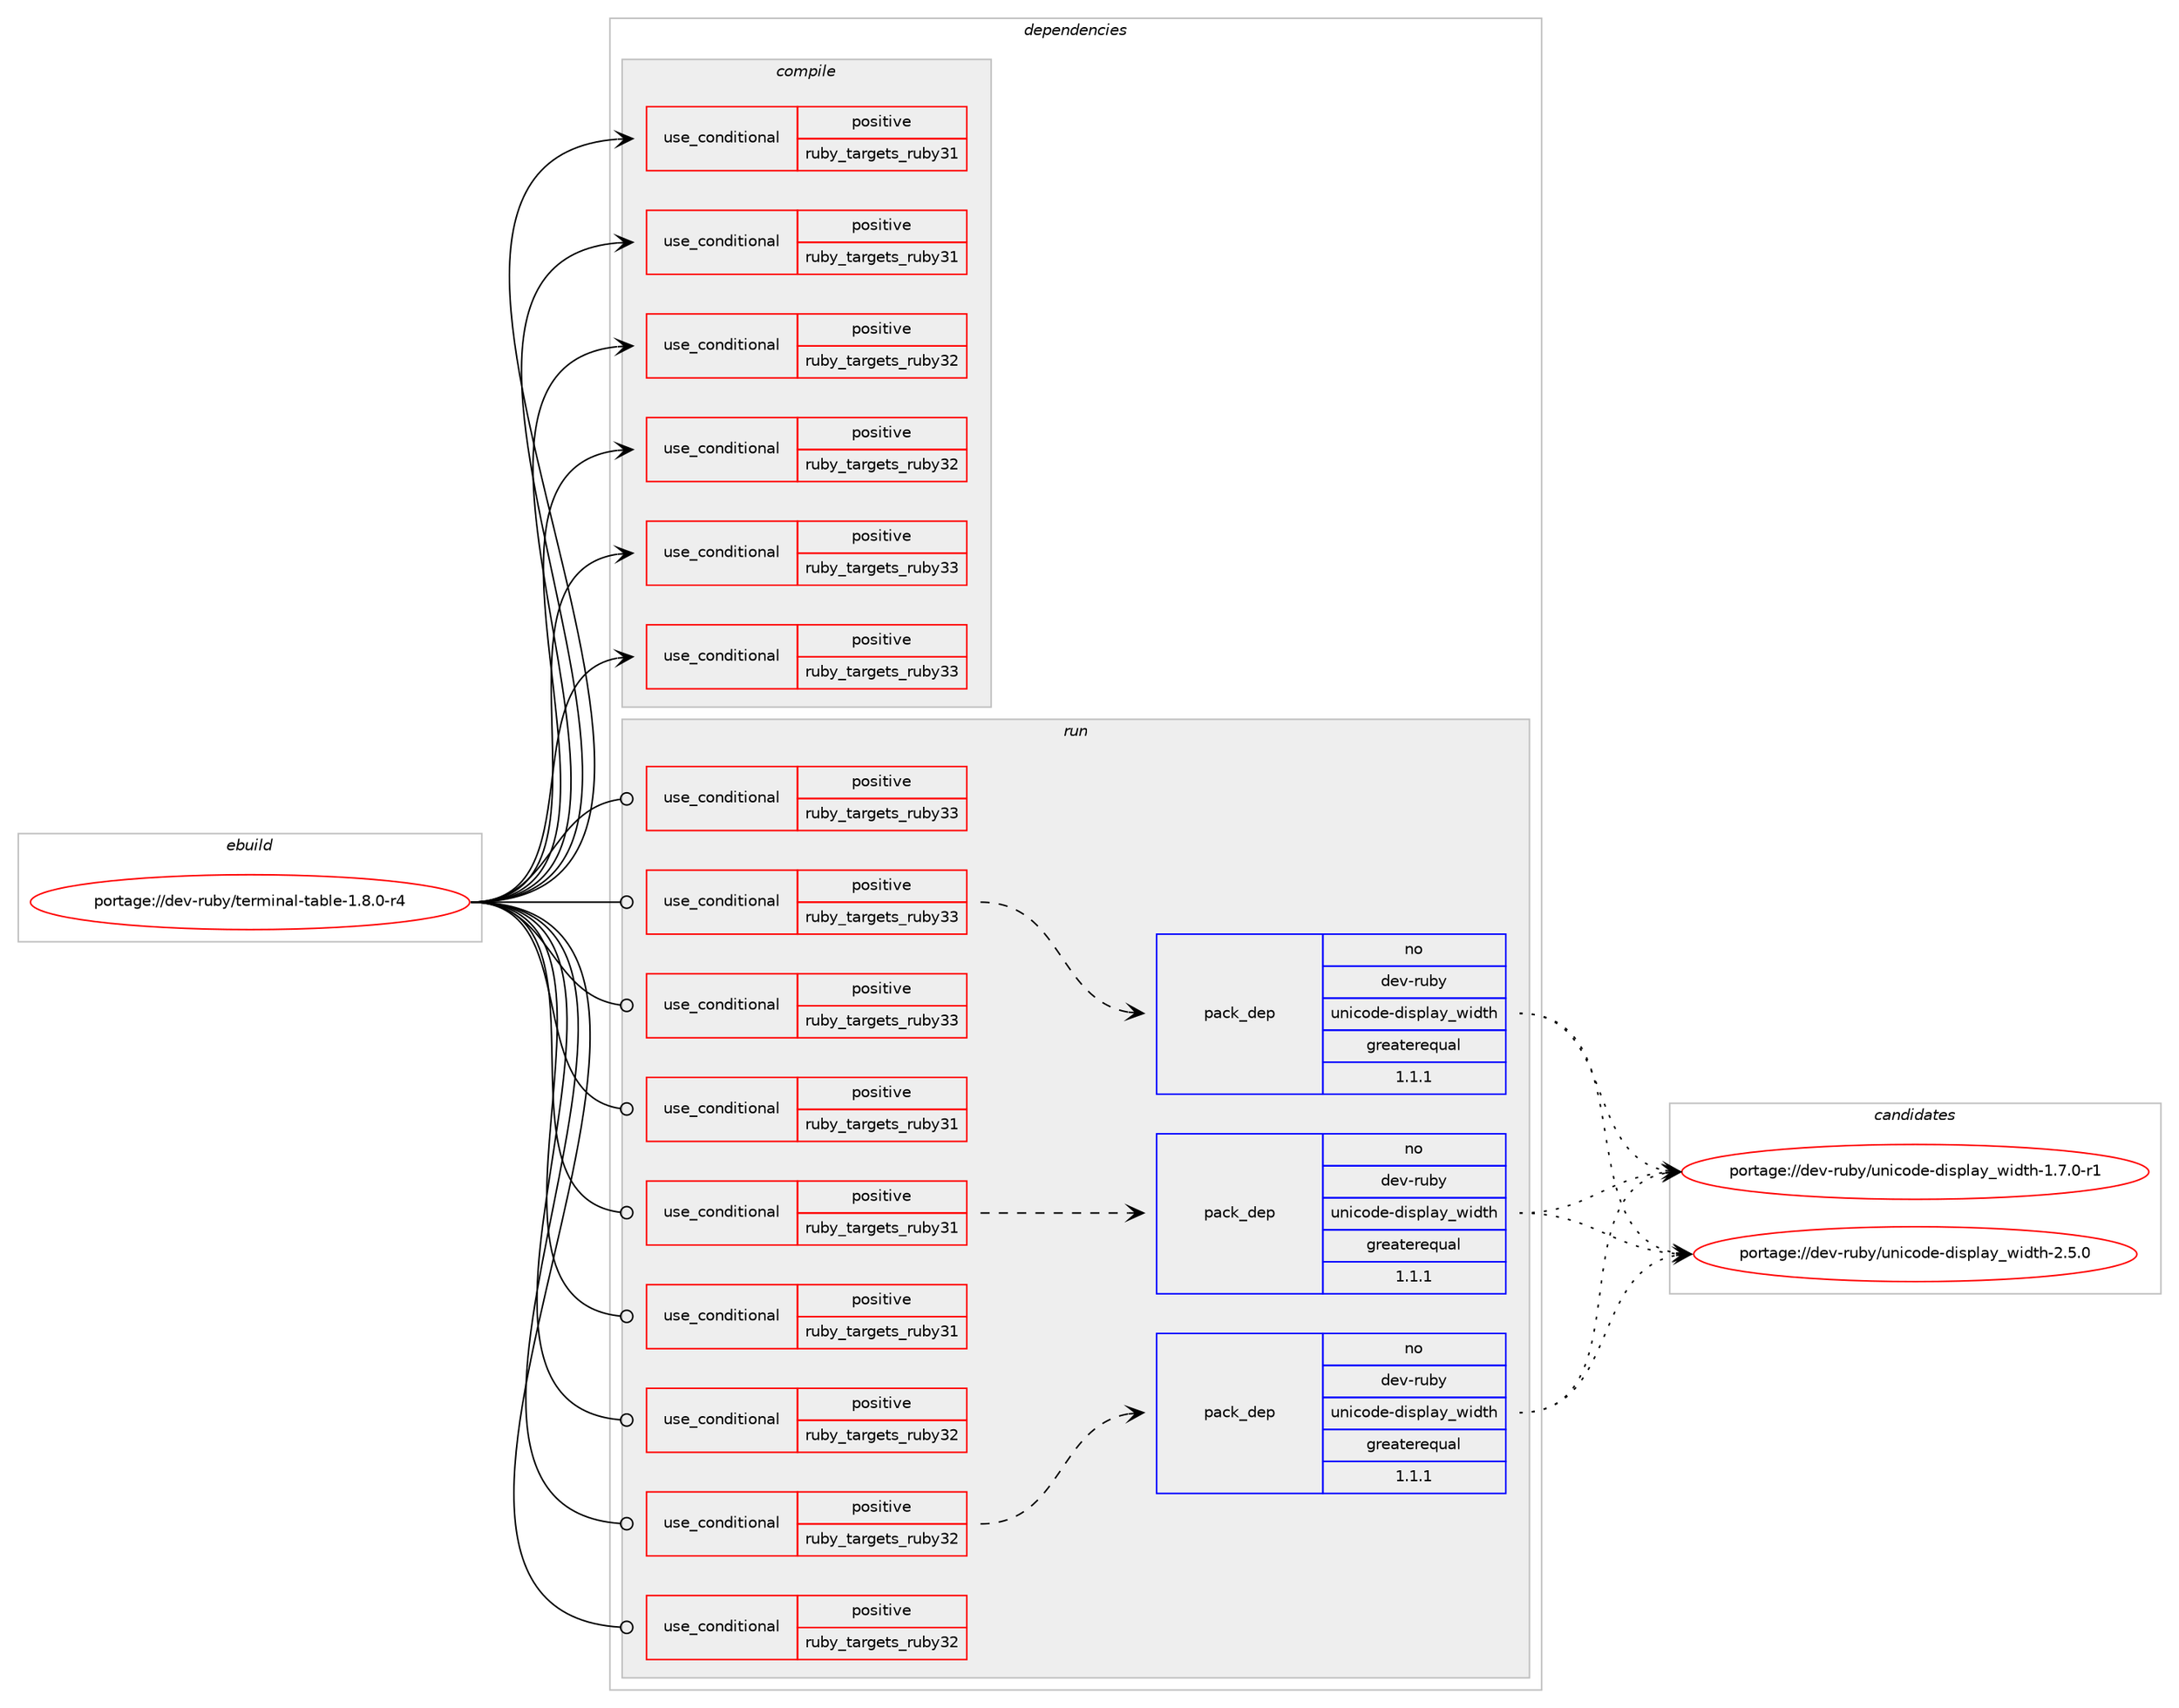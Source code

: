 digraph prolog {

# *************
# Graph options
# *************

newrank=true;
concentrate=true;
compound=true;
graph [rankdir=LR,fontname=Helvetica,fontsize=10,ranksep=1.5];#, ranksep=2.5, nodesep=0.2];
edge  [arrowhead=vee];
node  [fontname=Helvetica,fontsize=10];

# **********
# The ebuild
# **********

subgraph cluster_leftcol {
color=gray;
rank=same;
label=<<i>ebuild</i>>;
id [label="portage://dev-ruby/terminal-table-1.8.0-r4", color=red, width=4, href="../dev-ruby/terminal-table-1.8.0-r4.svg"];
}

# ****************
# The dependencies
# ****************

subgraph cluster_midcol {
color=gray;
label=<<i>dependencies</i>>;
subgraph cluster_compile {
fillcolor="#eeeeee";
style=filled;
label=<<i>compile</i>>;
subgraph cond56118 {
dependency105226 [label=<<TABLE BORDER="0" CELLBORDER="1" CELLSPACING="0" CELLPADDING="4"><TR><TD ROWSPAN="3" CELLPADDING="10">use_conditional</TD></TR><TR><TD>positive</TD></TR><TR><TD>ruby_targets_ruby31</TD></TR></TABLE>>, shape=none, color=red];
# *** BEGIN UNKNOWN DEPENDENCY TYPE (TODO) ***
# dependency105226 -> package_dependency(portage://dev-ruby/terminal-table-1.8.0-r4,install,no,dev-lang,ruby,none,[,,],[slot(3.1)],[])
# *** END UNKNOWN DEPENDENCY TYPE (TODO) ***

}
id:e -> dependency105226:w [weight=20,style="solid",arrowhead="vee"];
subgraph cond56119 {
dependency105227 [label=<<TABLE BORDER="0" CELLBORDER="1" CELLSPACING="0" CELLPADDING="4"><TR><TD ROWSPAN="3" CELLPADDING="10">use_conditional</TD></TR><TR><TD>positive</TD></TR><TR><TD>ruby_targets_ruby31</TD></TR></TABLE>>, shape=none, color=red];
# *** BEGIN UNKNOWN DEPENDENCY TYPE (TODO) ***
# dependency105227 -> package_dependency(portage://dev-ruby/terminal-table-1.8.0-r4,install,no,virtual,rubygems,none,[,,],[],[use(enable(ruby_targets_ruby31),negative)])
# *** END UNKNOWN DEPENDENCY TYPE (TODO) ***

}
id:e -> dependency105227:w [weight=20,style="solid",arrowhead="vee"];
subgraph cond56120 {
dependency105228 [label=<<TABLE BORDER="0" CELLBORDER="1" CELLSPACING="0" CELLPADDING="4"><TR><TD ROWSPAN="3" CELLPADDING="10">use_conditional</TD></TR><TR><TD>positive</TD></TR><TR><TD>ruby_targets_ruby32</TD></TR></TABLE>>, shape=none, color=red];
# *** BEGIN UNKNOWN DEPENDENCY TYPE (TODO) ***
# dependency105228 -> package_dependency(portage://dev-ruby/terminal-table-1.8.0-r4,install,no,dev-lang,ruby,none,[,,],[slot(3.2)],[])
# *** END UNKNOWN DEPENDENCY TYPE (TODO) ***

}
id:e -> dependency105228:w [weight=20,style="solid",arrowhead="vee"];
subgraph cond56121 {
dependency105229 [label=<<TABLE BORDER="0" CELLBORDER="1" CELLSPACING="0" CELLPADDING="4"><TR><TD ROWSPAN="3" CELLPADDING="10">use_conditional</TD></TR><TR><TD>positive</TD></TR><TR><TD>ruby_targets_ruby32</TD></TR></TABLE>>, shape=none, color=red];
# *** BEGIN UNKNOWN DEPENDENCY TYPE (TODO) ***
# dependency105229 -> package_dependency(portage://dev-ruby/terminal-table-1.8.0-r4,install,no,virtual,rubygems,none,[,,],[],[use(enable(ruby_targets_ruby32),negative)])
# *** END UNKNOWN DEPENDENCY TYPE (TODO) ***

}
id:e -> dependency105229:w [weight=20,style="solid",arrowhead="vee"];
subgraph cond56122 {
dependency105230 [label=<<TABLE BORDER="0" CELLBORDER="1" CELLSPACING="0" CELLPADDING="4"><TR><TD ROWSPAN="3" CELLPADDING="10">use_conditional</TD></TR><TR><TD>positive</TD></TR><TR><TD>ruby_targets_ruby33</TD></TR></TABLE>>, shape=none, color=red];
# *** BEGIN UNKNOWN DEPENDENCY TYPE (TODO) ***
# dependency105230 -> package_dependency(portage://dev-ruby/terminal-table-1.8.0-r4,install,no,dev-lang,ruby,none,[,,],[slot(3.3)],[])
# *** END UNKNOWN DEPENDENCY TYPE (TODO) ***

}
id:e -> dependency105230:w [weight=20,style="solid",arrowhead="vee"];
subgraph cond56123 {
dependency105231 [label=<<TABLE BORDER="0" CELLBORDER="1" CELLSPACING="0" CELLPADDING="4"><TR><TD ROWSPAN="3" CELLPADDING="10">use_conditional</TD></TR><TR><TD>positive</TD></TR><TR><TD>ruby_targets_ruby33</TD></TR></TABLE>>, shape=none, color=red];
# *** BEGIN UNKNOWN DEPENDENCY TYPE (TODO) ***
# dependency105231 -> package_dependency(portage://dev-ruby/terminal-table-1.8.0-r4,install,no,virtual,rubygems,none,[,,],[],[use(enable(ruby_targets_ruby33),negative)])
# *** END UNKNOWN DEPENDENCY TYPE (TODO) ***

}
id:e -> dependency105231:w [weight=20,style="solid",arrowhead="vee"];
}
subgraph cluster_compileandrun {
fillcolor="#eeeeee";
style=filled;
label=<<i>compile and run</i>>;
}
subgraph cluster_run {
fillcolor="#eeeeee";
style=filled;
label=<<i>run</i>>;
subgraph cond56124 {
dependency105232 [label=<<TABLE BORDER="0" CELLBORDER="1" CELLSPACING="0" CELLPADDING="4"><TR><TD ROWSPAN="3" CELLPADDING="10">use_conditional</TD></TR><TR><TD>positive</TD></TR><TR><TD>ruby_targets_ruby31</TD></TR></TABLE>>, shape=none, color=red];
# *** BEGIN UNKNOWN DEPENDENCY TYPE (TODO) ***
# dependency105232 -> package_dependency(portage://dev-ruby/terminal-table-1.8.0-r4,run,no,dev-lang,ruby,none,[,,],[slot(3.1)],[])
# *** END UNKNOWN DEPENDENCY TYPE (TODO) ***

}
id:e -> dependency105232:w [weight=20,style="solid",arrowhead="odot"];
subgraph cond56125 {
dependency105233 [label=<<TABLE BORDER="0" CELLBORDER="1" CELLSPACING="0" CELLPADDING="4"><TR><TD ROWSPAN="3" CELLPADDING="10">use_conditional</TD></TR><TR><TD>positive</TD></TR><TR><TD>ruby_targets_ruby31</TD></TR></TABLE>>, shape=none, color=red];
subgraph pack47739 {
dependency105234 [label=<<TABLE BORDER="0" CELLBORDER="1" CELLSPACING="0" CELLPADDING="4" WIDTH="220"><TR><TD ROWSPAN="6" CELLPADDING="30">pack_dep</TD></TR><TR><TD WIDTH="110">no</TD></TR><TR><TD>dev-ruby</TD></TR><TR><TD>unicode-display_width</TD></TR><TR><TD>greaterequal</TD></TR><TR><TD>1.1.1</TD></TR></TABLE>>, shape=none, color=blue];
}
dependency105233:e -> dependency105234:w [weight=20,style="dashed",arrowhead="vee"];
}
id:e -> dependency105233:w [weight=20,style="solid",arrowhead="odot"];
subgraph cond56126 {
dependency105235 [label=<<TABLE BORDER="0" CELLBORDER="1" CELLSPACING="0" CELLPADDING="4"><TR><TD ROWSPAN="3" CELLPADDING="10">use_conditional</TD></TR><TR><TD>positive</TD></TR><TR><TD>ruby_targets_ruby31</TD></TR></TABLE>>, shape=none, color=red];
# *** BEGIN UNKNOWN DEPENDENCY TYPE (TODO) ***
# dependency105235 -> package_dependency(portage://dev-ruby/terminal-table-1.8.0-r4,run,no,virtual,rubygems,none,[,,],[],[use(enable(ruby_targets_ruby31),negative)])
# *** END UNKNOWN DEPENDENCY TYPE (TODO) ***

}
id:e -> dependency105235:w [weight=20,style="solid",arrowhead="odot"];
subgraph cond56127 {
dependency105236 [label=<<TABLE BORDER="0" CELLBORDER="1" CELLSPACING="0" CELLPADDING="4"><TR><TD ROWSPAN="3" CELLPADDING="10">use_conditional</TD></TR><TR><TD>positive</TD></TR><TR><TD>ruby_targets_ruby32</TD></TR></TABLE>>, shape=none, color=red];
# *** BEGIN UNKNOWN DEPENDENCY TYPE (TODO) ***
# dependency105236 -> package_dependency(portage://dev-ruby/terminal-table-1.8.0-r4,run,no,dev-lang,ruby,none,[,,],[slot(3.2)],[])
# *** END UNKNOWN DEPENDENCY TYPE (TODO) ***

}
id:e -> dependency105236:w [weight=20,style="solid",arrowhead="odot"];
subgraph cond56128 {
dependency105237 [label=<<TABLE BORDER="0" CELLBORDER="1" CELLSPACING="0" CELLPADDING="4"><TR><TD ROWSPAN="3" CELLPADDING="10">use_conditional</TD></TR><TR><TD>positive</TD></TR><TR><TD>ruby_targets_ruby32</TD></TR></TABLE>>, shape=none, color=red];
subgraph pack47740 {
dependency105238 [label=<<TABLE BORDER="0" CELLBORDER="1" CELLSPACING="0" CELLPADDING="4" WIDTH="220"><TR><TD ROWSPAN="6" CELLPADDING="30">pack_dep</TD></TR><TR><TD WIDTH="110">no</TD></TR><TR><TD>dev-ruby</TD></TR><TR><TD>unicode-display_width</TD></TR><TR><TD>greaterequal</TD></TR><TR><TD>1.1.1</TD></TR></TABLE>>, shape=none, color=blue];
}
dependency105237:e -> dependency105238:w [weight=20,style="dashed",arrowhead="vee"];
}
id:e -> dependency105237:w [weight=20,style="solid",arrowhead="odot"];
subgraph cond56129 {
dependency105239 [label=<<TABLE BORDER="0" CELLBORDER="1" CELLSPACING="0" CELLPADDING="4"><TR><TD ROWSPAN="3" CELLPADDING="10">use_conditional</TD></TR><TR><TD>positive</TD></TR><TR><TD>ruby_targets_ruby32</TD></TR></TABLE>>, shape=none, color=red];
# *** BEGIN UNKNOWN DEPENDENCY TYPE (TODO) ***
# dependency105239 -> package_dependency(portage://dev-ruby/terminal-table-1.8.0-r4,run,no,virtual,rubygems,none,[,,],[],[use(enable(ruby_targets_ruby32),negative)])
# *** END UNKNOWN DEPENDENCY TYPE (TODO) ***

}
id:e -> dependency105239:w [weight=20,style="solid",arrowhead="odot"];
subgraph cond56130 {
dependency105240 [label=<<TABLE BORDER="0" CELLBORDER="1" CELLSPACING="0" CELLPADDING="4"><TR><TD ROWSPAN="3" CELLPADDING="10">use_conditional</TD></TR><TR><TD>positive</TD></TR><TR><TD>ruby_targets_ruby33</TD></TR></TABLE>>, shape=none, color=red];
# *** BEGIN UNKNOWN DEPENDENCY TYPE (TODO) ***
# dependency105240 -> package_dependency(portage://dev-ruby/terminal-table-1.8.0-r4,run,no,dev-lang,ruby,none,[,,],[slot(3.3)],[])
# *** END UNKNOWN DEPENDENCY TYPE (TODO) ***

}
id:e -> dependency105240:w [weight=20,style="solid",arrowhead="odot"];
subgraph cond56131 {
dependency105241 [label=<<TABLE BORDER="0" CELLBORDER="1" CELLSPACING="0" CELLPADDING="4"><TR><TD ROWSPAN="3" CELLPADDING="10">use_conditional</TD></TR><TR><TD>positive</TD></TR><TR><TD>ruby_targets_ruby33</TD></TR></TABLE>>, shape=none, color=red];
subgraph pack47741 {
dependency105242 [label=<<TABLE BORDER="0" CELLBORDER="1" CELLSPACING="0" CELLPADDING="4" WIDTH="220"><TR><TD ROWSPAN="6" CELLPADDING="30">pack_dep</TD></TR><TR><TD WIDTH="110">no</TD></TR><TR><TD>dev-ruby</TD></TR><TR><TD>unicode-display_width</TD></TR><TR><TD>greaterequal</TD></TR><TR><TD>1.1.1</TD></TR></TABLE>>, shape=none, color=blue];
}
dependency105241:e -> dependency105242:w [weight=20,style="dashed",arrowhead="vee"];
}
id:e -> dependency105241:w [weight=20,style="solid",arrowhead="odot"];
subgraph cond56132 {
dependency105243 [label=<<TABLE BORDER="0" CELLBORDER="1" CELLSPACING="0" CELLPADDING="4"><TR><TD ROWSPAN="3" CELLPADDING="10">use_conditional</TD></TR><TR><TD>positive</TD></TR><TR><TD>ruby_targets_ruby33</TD></TR></TABLE>>, shape=none, color=red];
# *** BEGIN UNKNOWN DEPENDENCY TYPE (TODO) ***
# dependency105243 -> package_dependency(portage://dev-ruby/terminal-table-1.8.0-r4,run,no,virtual,rubygems,none,[,,],[],[use(enable(ruby_targets_ruby33),negative)])
# *** END UNKNOWN DEPENDENCY TYPE (TODO) ***

}
id:e -> dependency105243:w [weight=20,style="solid",arrowhead="odot"];
}
}

# **************
# The candidates
# **************

subgraph cluster_choices {
rank=same;
color=gray;
label=<<i>candidates</i>>;

subgraph choice47739 {
color=black;
nodesep=1;
choice100101118451141179812147117110105991111001014510010511511210897121951191051001161044549465546484511449 [label="portage://dev-ruby/unicode-display_width-1.7.0-r1", color=red, width=4,href="../dev-ruby/unicode-display_width-1.7.0-r1.svg"];
choice10010111845114117981214711711010599111100101451001051151121089712195119105100116104455046534648 [label="portage://dev-ruby/unicode-display_width-2.5.0", color=red, width=4,href="../dev-ruby/unicode-display_width-2.5.0.svg"];
dependency105234:e -> choice100101118451141179812147117110105991111001014510010511511210897121951191051001161044549465546484511449:w [style=dotted,weight="100"];
dependency105234:e -> choice10010111845114117981214711711010599111100101451001051151121089712195119105100116104455046534648:w [style=dotted,weight="100"];
}
subgraph choice47740 {
color=black;
nodesep=1;
choice100101118451141179812147117110105991111001014510010511511210897121951191051001161044549465546484511449 [label="portage://dev-ruby/unicode-display_width-1.7.0-r1", color=red, width=4,href="../dev-ruby/unicode-display_width-1.7.0-r1.svg"];
choice10010111845114117981214711711010599111100101451001051151121089712195119105100116104455046534648 [label="portage://dev-ruby/unicode-display_width-2.5.0", color=red, width=4,href="../dev-ruby/unicode-display_width-2.5.0.svg"];
dependency105238:e -> choice100101118451141179812147117110105991111001014510010511511210897121951191051001161044549465546484511449:w [style=dotted,weight="100"];
dependency105238:e -> choice10010111845114117981214711711010599111100101451001051151121089712195119105100116104455046534648:w [style=dotted,weight="100"];
}
subgraph choice47741 {
color=black;
nodesep=1;
choice100101118451141179812147117110105991111001014510010511511210897121951191051001161044549465546484511449 [label="portage://dev-ruby/unicode-display_width-1.7.0-r1", color=red, width=4,href="../dev-ruby/unicode-display_width-1.7.0-r1.svg"];
choice10010111845114117981214711711010599111100101451001051151121089712195119105100116104455046534648 [label="portage://dev-ruby/unicode-display_width-2.5.0", color=red, width=4,href="../dev-ruby/unicode-display_width-2.5.0.svg"];
dependency105242:e -> choice100101118451141179812147117110105991111001014510010511511210897121951191051001161044549465546484511449:w [style=dotted,weight="100"];
dependency105242:e -> choice10010111845114117981214711711010599111100101451001051151121089712195119105100116104455046534648:w [style=dotted,weight="100"];
}
}

}
